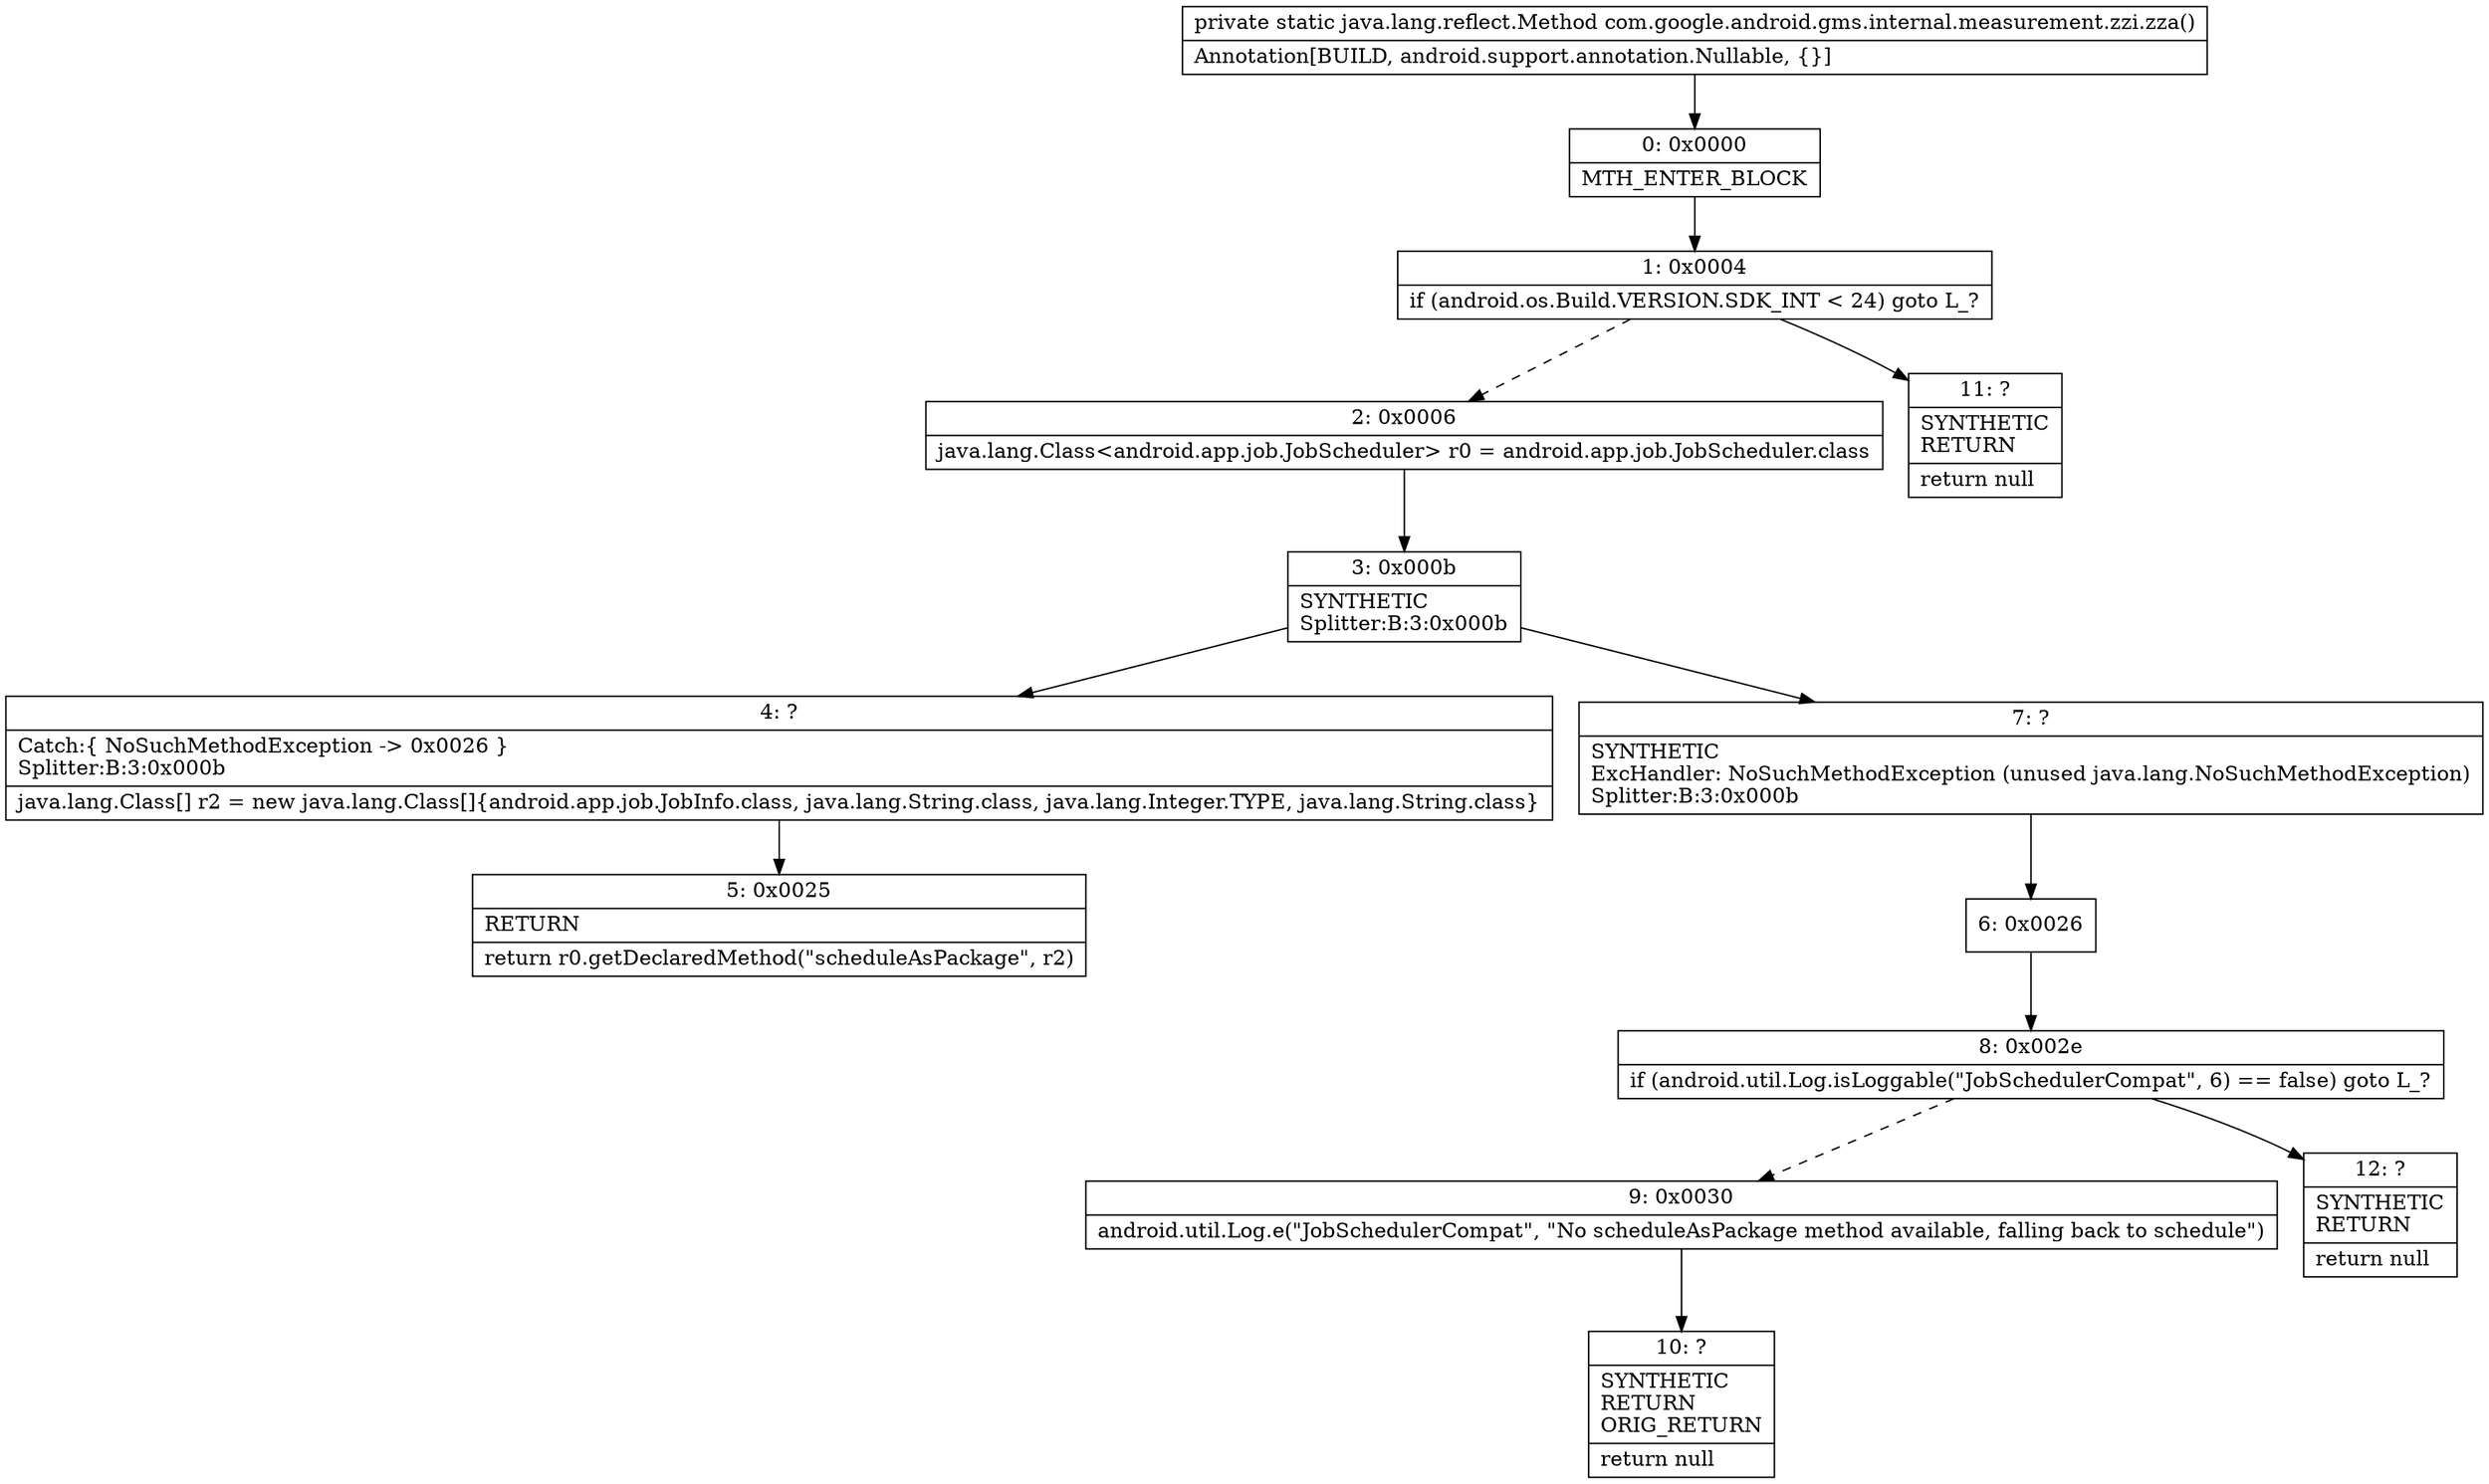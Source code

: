 digraph "CFG forcom.google.android.gms.internal.measurement.zzi.zza()Ljava\/lang\/reflect\/Method;" {
Node_0 [shape=record,label="{0\:\ 0x0000|MTH_ENTER_BLOCK\l}"];
Node_1 [shape=record,label="{1\:\ 0x0004|if (android.os.Build.VERSION.SDK_INT \< 24) goto L_?\l}"];
Node_2 [shape=record,label="{2\:\ 0x0006|java.lang.Class\<android.app.job.JobScheduler\> r0 = android.app.job.JobScheduler.class\l}"];
Node_3 [shape=record,label="{3\:\ 0x000b|SYNTHETIC\lSplitter:B:3:0x000b\l}"];
Node_4 [shape=record,label="{4\:\ ?|Catch:\{ NoSuchMethodException \-\> 0x0026 \}\lSplitter:B:3:0x000b\l|java.lang.Class[] r2 = new java.lang.Class[]\{android.app.job.JobInfo.class, java.lang.String.class, java.lang.Integer.TYPE, java.lang.String.class\}\l}"];
Node_5 [shape=record,label="{5\:\ 0x0025|RETURN\l|return r0.getDeclaredMethod(\"scheduleAsPackage\", r2)\l}"];
Node_6 [shape=record,label="{6\:\ 0x0026}"];
Node_7 [shape=record,label="{7\:\ ?|SYNTHETIC\lExcHandler: NoSuchMethodException (unused java.lang.NoSuchMethodException)\lSplitter:B:3:0x000b\l}"];
Node_8 [shape=record,label="{8\:\ 0x002e|if (android.util.Log.isLoggable(\"JobSchedulerCompat\", 6) == false) goto L_?\l}"];
Node_9 [shape=record,label="{9\:\ 0x0030|android.util.Log.e(\"JobSchedulerCompat\", \"No scheduleAsPackage method available, falling back to schedule\")\l}"];
Node_10 [shape=record,label="{10\:\ ?|SYNTHETIC\lRETURN\lORIG_RETURN\l|return null\l}"];
Node_11 [shape=record,label="{11\:\ ?|SYNTHETIC\lRETURN\l|return null\l}"];
Node_12 [shape=record,label="{12\:\ ?|SYNTHETIC\lRETURN\l|return null\l}"];
MethodNode[shape=record,label="{private static java.lang.reflect.Method com.google.android.gms.internal.measurement.zzi.zza()  | Annotation[BUILD, android.support.annotation.Nullable, \{\}]\l}"];
MethodNode -> Node_0;
Node_0 -> Node_1;
Node_1 -> Node_2[style=dashed];
Node_1 -> Node_11;
Node_2 -> Node_3;
Node_3 -> Node_4;
Node_3 -> Node_7;
Node_4 -> Node_5;
Node_6 -> Node_8;
Node_7 -> Node_6;
Node_8 -> Node_9[style=dashed];
Node_8 -> Node_12;
Node_9 -> Node_10;
}

